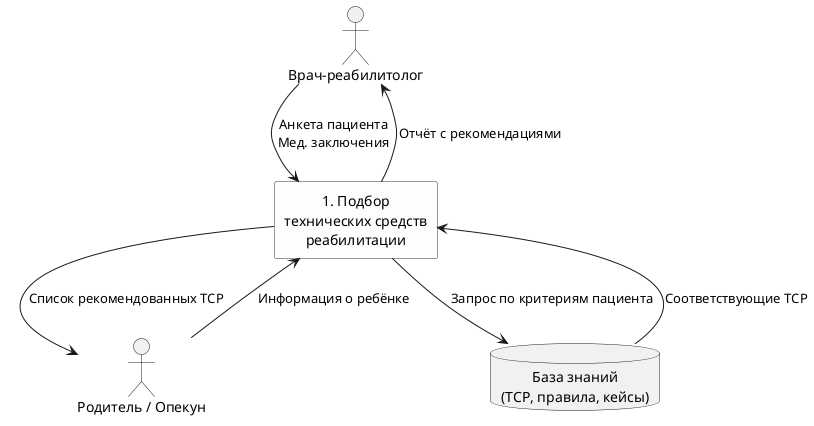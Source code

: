 @startuml
' Настройка внешнего вида
skinparam style strictuml
skinparam defaultTextAlignment center
skinparam rectangle {
  BackgroundColor #FDFDFD
  BorderColor #333
}

' Внешние сущности
actor "Врач-реабилитолог" as Doctor
actor "Родитель / Опекун" as Parent
database "База знаний\n(ТСР, правила, кейсы)" as KnowledgeBase

' Основной процесс
rectangle "1. Подбор\nтехнических средств\nреабилитации" as MatchTsr

' Потоки данных от/к врачу
Doctor --> MatchTsr : Анкета пациента\nМед. заключения
MatchTsr --> Doctor : Отчёт с рекомендациями

' Потоки данных от/к родителю
Parent --> MatchTsr : Информация о ребёнке
MatchTsr --> Parent : Список рекомендованных ТСР

' Работа с базой знаний
MatchTsr --> KnowledgeBase : Запрос по критериям пациента
KnowledgeBase --> MatchTsr : Соответствующие ТСР

@enduml
